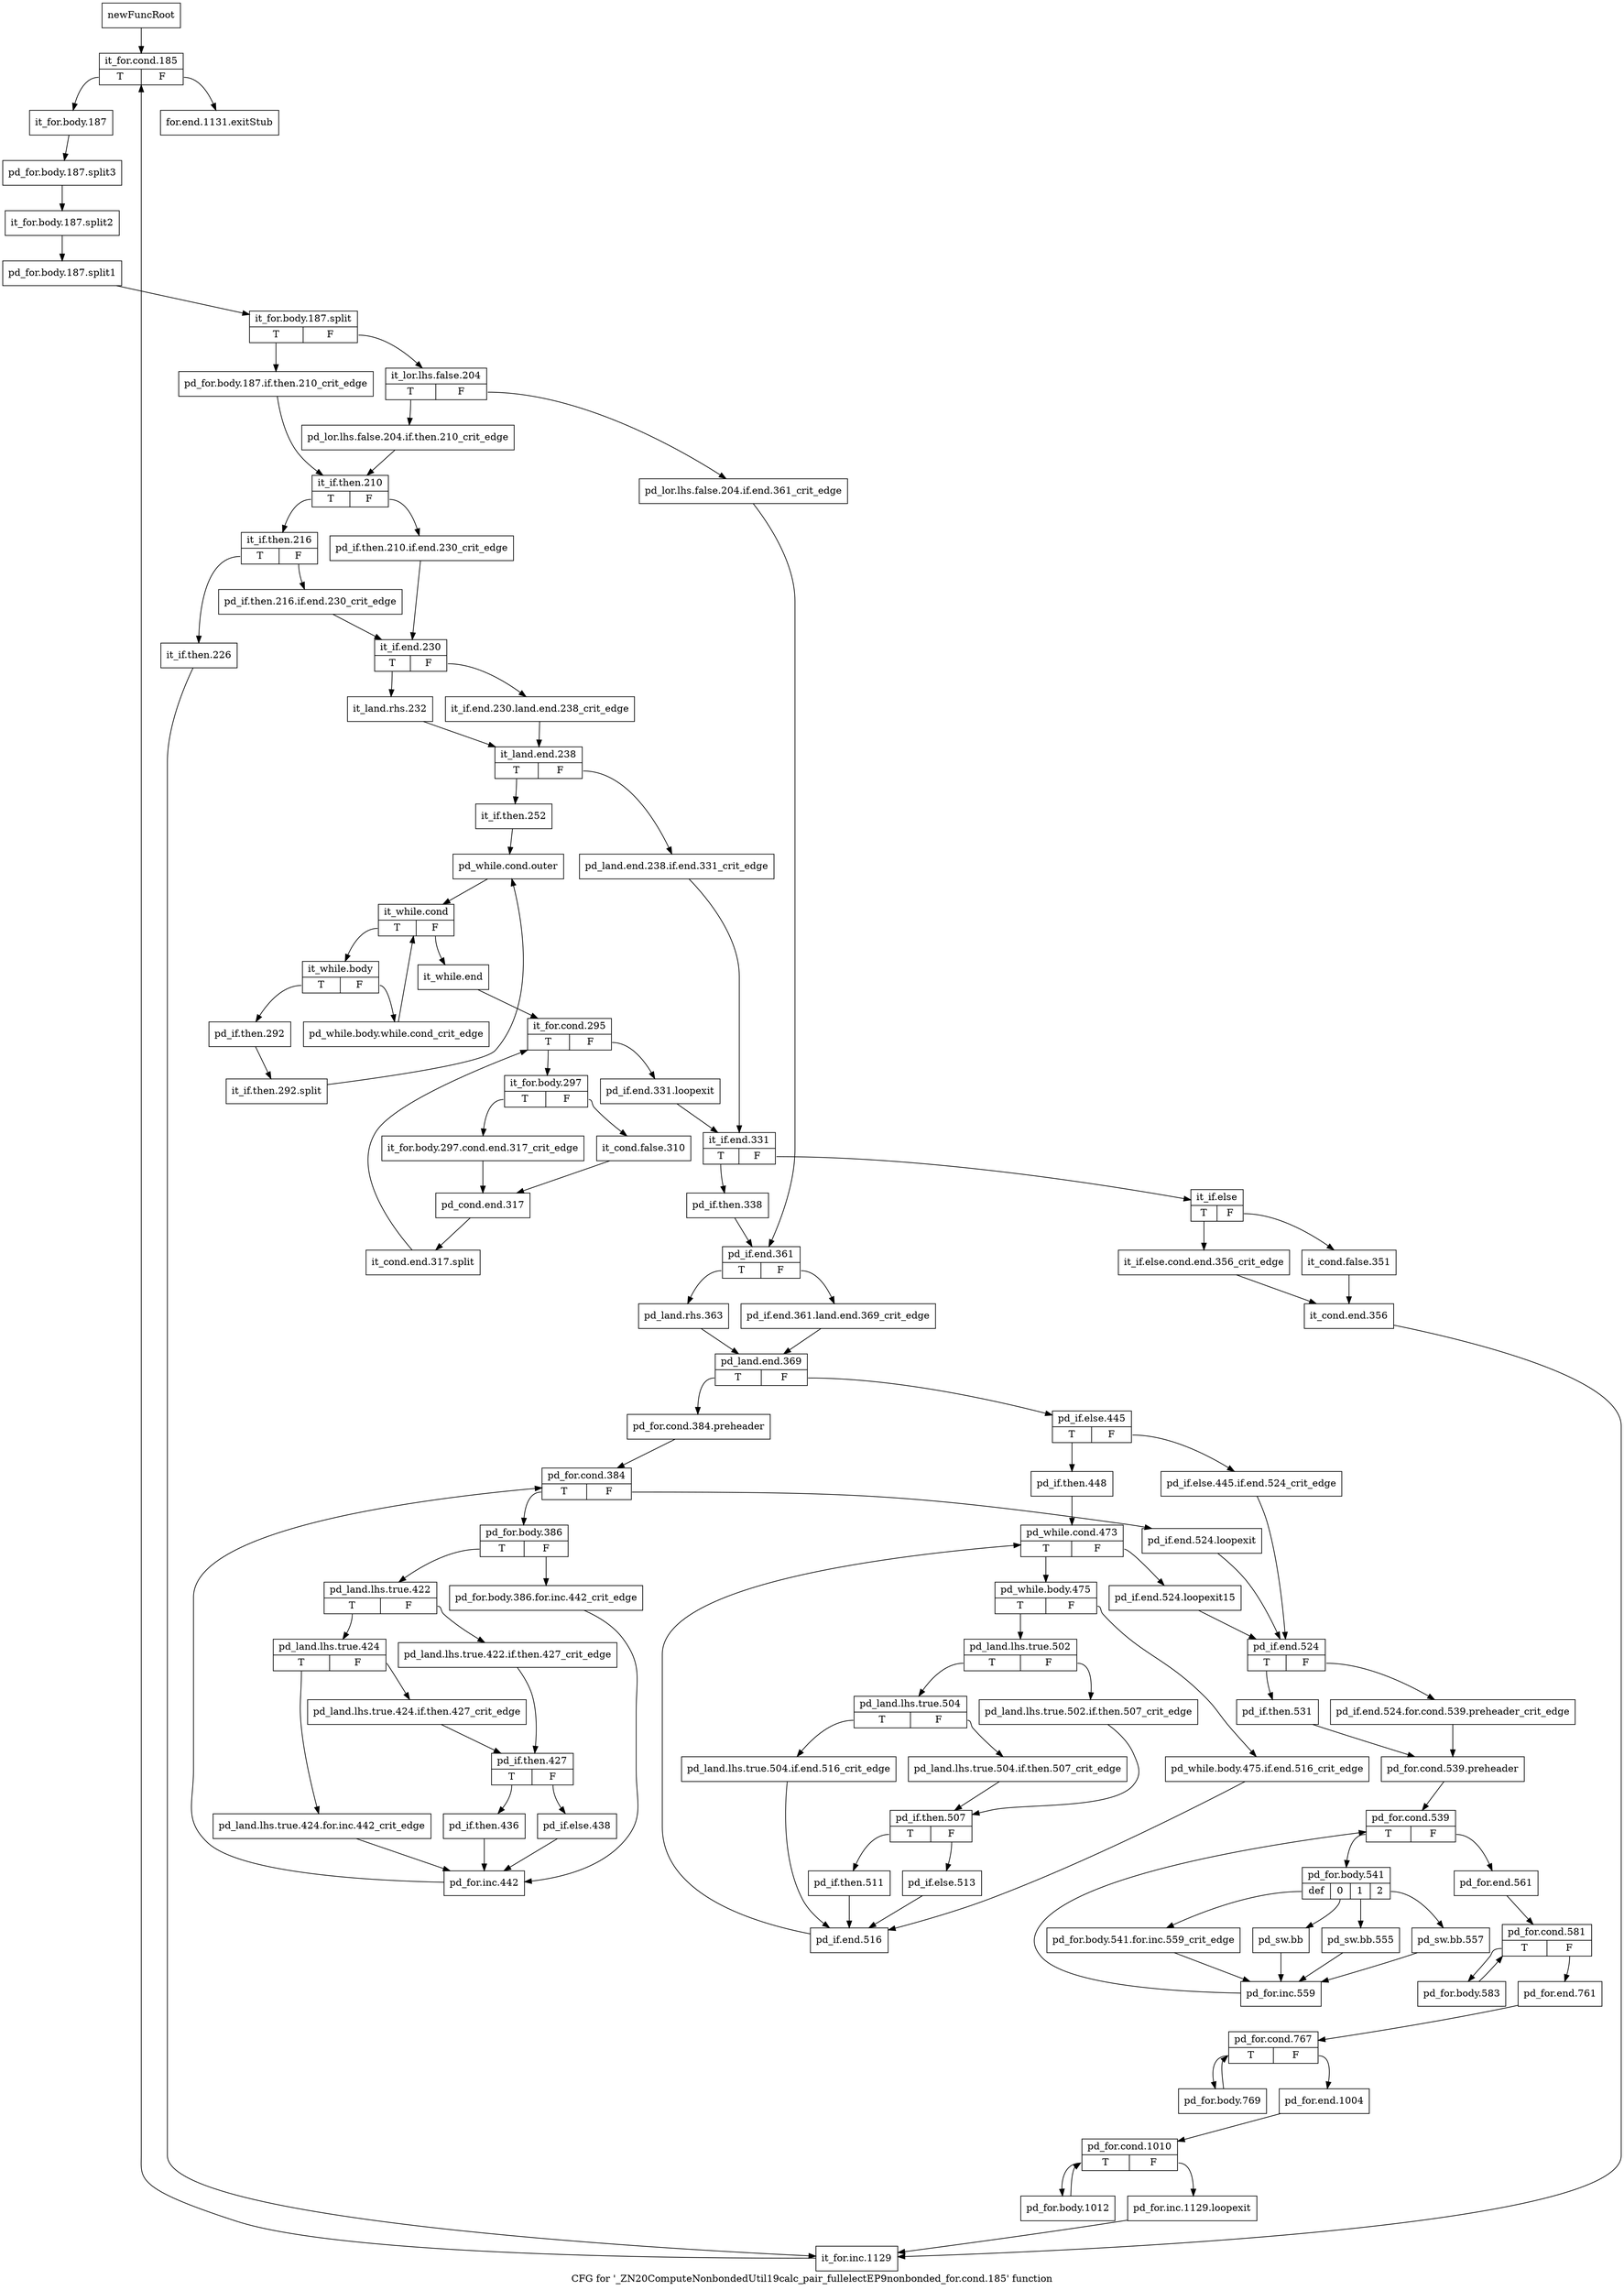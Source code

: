 digraph "CFG for '_ZN20ComputeNonbondedUtil19calc_pair_fullelectEP9nonbonded_for.cond.185' function" {
	label="CFG for '_ZN20ComputeNonbondedUtil19calc_pair_fullelectEP9nonbonded_for.cond.185' function";

	Node0x2322390 [shape=record,label="{newFuncRoot}"];
	Node0x2322390 -> Node0x2322430;
	Node0x23223e0 [shape=record,label="{for.end.1131.exitStub}"];
	Node0x2322430 [shape=record,label="{it_for.cond.185|{<s0>T|<s1>F}}"];
	Node0x2322430:s0 -> Node0x2322480;
	Node0x2322430:s1 -> Node0x23223e0;
	Node0x2322480 [shape=record,label="{it_for.body.187}"];
	Node0x2322480 -> Node0x26341c0;
	Node0x26341c0 [shape=record,label="{pd_for.body.187.split3}"];
	Node0x26341c0 -> Node0x2a85c90;
	Node0x2a85c90 [shape=record,label="{it_for.body.187.split2}"];
	Node0x2a85c90 -> Node0x2abc590;
	Node0x2abc590 [shape=record,label="{pd_for.body.187.split1}"];
	Node0x2abc590 -> Node0x2a932b0;
	Node0x2a932b0 [shape=record,label="{it_for.body.187.split|{<s0>T|<s1>F}}"];
	Node0x2a932b0:s0 -> Node0x23225c0;
	Node0x2a932b0:s1 -> Node0x23224d0;
	Node0x23224d0 [shape=record,label="{it_lor.lhs.false.204|{<s0>T|<s1>F}}"];
	Node0x23224d0:s0 -> Node0x2322570;
	Node0x23224d0:s1 -> Node0x2322520;
	Node0x2322520 [shape=record,label="{pd_lor.lhs.false.204.if.end.361_crit_edge}"];
	Node0x2322520 -> Node0x2322ca0;
	Node0x2322570 [shape=record,label="{pd_lor.lhs.false.204.if.then.210_crit_edge}"];
	Node0x2322570 -> Node0x2322610;
	Node0x23225c0 [shape=record,label="{pd_for.body.187.if.then.210_crit_edge}"];
	Node0x23225c0 -> Node0x2322610;
	Node0x2322610 [shape=record,label="{it_if.then.210|{<s0>T|<s1>F}}"];
	Node0x2322610:s0 -> Node0x23226b0;
	Node0x2322610:s1 -> Node0x2322660;
	Node0x2322660 [shape=record,label="{pd_if.then.210.if.end.230_crit_edge}"];
	Node0x2322660 -> Node0x2322750;
	Node0x23226b0 [shape=record,label="{it_if.then.216|{<s0>T|<s1>F}}"];
	Node0x23226b0:s0 -> Node0x2324000;
	Node0x23226b0:s1 -> Node0x2322700;
	Node0x2322700 [shape=record,label="{pd_if.then.216.if.end.230_crit_edge}"];
	Node0x2322700 -> Node0x2322750;
	Node0x2322750 [shape=record,label="{it_if.end.230|{<s0>T|<s1>F}}"];
	Node0x2322750:s0 -> Node0x23227f0;
	Node0x2322750:s1 -> Node0x23227a0;
	Node0x23227a0 [shape=record,label="{it_if.end.230.land.end.238_crit_edge}"];
	Node0x23227a0 -> Node0x2322840;
	Node0x23227f0 [shape=record,label="{it_land.rhs.232}"];
	Node0x23227f0 -> Node0x2322840;
	Node0x2322840 [shape=record,label="{it_land.end.238|{<s0>T|<s1>F}}"];
	Node0x2322840:s0 -> Node0x23228e0;
	Node0x2322840:s1 -> Node0x2322890;
	Node0x2322890 [shape=record,label="{pd_land.end.238.if.end.331_crit_edge}"];
	Node0x2322890 -> Node0x2322ac0;
	Node0x23228e0 [shape=record,label="{it_if.then.252}"];
	Node0x23228e0 -> Node0x2322930;
	Node0x2322930 [shape=record,label="{pd_while.cond.outer}"];
	Node0x2322930 -> Node0x2322980;
	Node0x2322980 [shape=record,label="{it_while.cond|{<s0>T|<s1>F}}"];
	Node0x2322980:s0 -> Node0x2323f10;
	Node0x2322980:s1 -> Node0x23229d0;
	Node0x23229d0 [shape=record,label="{it_while.end}"];
	Node0x23229d0 -> Node0x2322a20;
	Node0x2322a20 [shape=record,label="{it_for.cond.295|{<s0>T|<s1>F}}"];
	Node0x2322a20:s0 -> Node0x2323dd0;
	Node0x2322a20:s1 -> Node0x2322a70;
	Node0x2322a70 [shape=record,label="{pd_if.end.331.loopexit}"];
	Node0x2322a70 -> Node0x2322ac0;
	Node0x2322ac0 [shape=record,label="{it_if.end.331|{<s0>T|<s1>F}}"];
	Node0x2322ac0:s0 -> Node0x2322c50;
	Node0x2322ac0:s1 -> Node0x2322b10;
	Node0x2322b10 [shape=record,label="{it_if.else|{<s0>T|<s1>F}}"];
	Node0x2322b10:s0 -> Node0x2322bb0;
	Node0x2322b10:s1 -> Node0x2322b60;
	Node0x2322b60 [shape=record,label="{it_cond.false.351}"];
	Node0x2322b60 -> Node0x2322c00;
	Node0x2322bb0 [shape=record,label="{it_if.else.cond.end.356_crit_edge}"];
	Node0x2322bb0 -> Node0x2322c00;
	Node0x2322c00 [shape=record,label="{it_cond.end.356}"];
	Node0x2322c00 -> Node0x2324050;
	Node0x2322c50 [shape=record,label="{pd_if.then.338}"];
	Node0x2322c50 -> Node0x2322ca0;
	Node0x2322ca0 [shape=record,label="{pd_if.end.361|{<s0>T|<s1>F}}"];
	Node0x2322ca0:s0 -> Node0x2322d40;
	Node0x2322ca0:s1 -> Node0x2322cf0;
	Node0x2322cf0 [shape=record,label="{pd_if.end.361.land.end.369_crit_edge}"];
	Node0x2322cf0 -> Node0x2322d90;
	Node0x2322d40 [shape=record,label="{pd_land.rhs.363}"];
	Node0x2322d40 -> Node0x2322d90;
	Node0x2322d90 [shape=record,label="{pd_land.end.369|{<s0>T|<s1>F}}"];
	Node0x2322d90:s0 -> Node0x23232e0;
	Node0x2322d90:s1 -> Node0x2322de0;
	Node0x2322de0 [shape=record,label="{pd_if.else.445|{<s0>T|<s1>F}}"];
	Node0x2322de0:s0 -> Node0x2322e80;
	Node0x2322de0:s1 -> Node0x2322e30;
	Node0x2322e30 [shape=record,label="{pd_if.else.445.if.end.524_crit_edge}"];
	Node0x2322e30 -> Node0x23233d0;
	Node0x2322e80 [shape=record,label="{pd_if.then.448}"];
	Node0x2322e80 -> Node0x2322ed0;
	Node0x2322ed0 [shape=record,label="{pd_while.cond.473|{<s0>T|<s1>F}}"];
	Node0x2322ed0:s0 -> Node0x2322f70;
	Node0x2322ed0:s1 -> Node0x2322f20;
	Node0x2322f20 [shape=record,label="{pd_if.end.524.loopexit15}"];
	Node0x2322f20 -> Node0x23233d0;
	Node0x2322f70 [shape=record,label="{pd_while.body.475|{<s0>T|<s1>F}}"];
	Node0x2322f70:s0 -> Node0x2323010;
	Node0x2322f70:s1 -> Node0x2322fc0;
	Node0x2322fc0 [shape=record,label="{pd_while.body.475.if.end.516_crit_edge}"];
	Node0x2322fc0 -> Node0x2323290;
	Node0x2323010 [shape=record,label="{pd_land.lhs.true.502|{<s0>T|<s1>F}}"];
	Node0x2323010:s0 -> Node0x23230b0;
	Node0x2323010:s1 -> Node0x2323060;
	Node0x2323060 [shape=record,label="{pd_land.lhs.true.502.if.then.507_crit_edge}"];
	Node0x2323060 -> Node0x2323150;
	Node0x23230b0 [shape=record,label="{pd_land.lhs.true.504|{<s0>T|<s1>F}}"];
	Node0x23230b0:s0 -> Node0x2323240;
	Node0x23230b0:s1 -> Node0x2323100;
	Node0x2323100 [shape=record,label="{pd_land.lhs.true.504.if.then.507_crit_edge}"];
	Node0x2323100 -> Node0x2323150;
	Node0x2323150 [shape=record,label="{pd_if.then.507|{<s0>T|<s1>F}}"];
	Node0x2323150:s0 -> Node0x23231f0;
	Node0x2323150:s1 -> Node0x23231a0;
	Node0x23231a0 [shape=record,label="{pd_if.else.513}"];
	Node0x23231a0 -> Node0x2323290;
	Node0x23231f0 [shape=record,label="{pd_if.then.511}"];
	Node0x23231f0 -> Node0x2323290;
	Node0x2323240 [shape=record,label="{pd_land.lhs.true.504.if.end.516_crit_edge}"];
	Node0x2323240 -> Node0x2323290;
	Node0x2323290 [shape=record,label="{pd_if.end.516}"];
	Node0x2323290 -> Node0x2322ed0;
	Node0x23232e0 [shape=record,label="{pd_for.cond.384.preheader}"];
	Node0x23232e0 -> Node0x2323330;
	Node0x2323330 [shape=record,label="{pd_for.cond.384|{<s0>T|<s1>F}}"];
	Node0x2323330:s0 -> Node0x2323a60;
	Node0x2323330:s1 -> Node0x2323380;
	Node0x2323380 [shape=record,label="{pd_if.end.524.loopexit}"];
	Node0x2323380 -> Node0x23233d0;
	Node0x23233d0 [shape=record,label="{pd_if.end.524|{<s0>T|<s1>F}}"];
	Node0x23233d0:s0 -> Node0x2323470;
	Node0x23233d0:s1 -> Node0x2323420;
	Node0x2323420 [shape=record,label="{pd_if.end.524.for.cond.539.preheader_crit_edge}"];
	Node0x2323420 -> Node0x23234c0;
	Node0x2323470 [shape=record,label="{pd_if.then.531}"];
	Node0x2323470 -> Node0x23234c0;
	Node0x23234c0 [shape=record,label="{pd_for.cond.539.preheader}"];
	Node0x23234c0 -> Node0x2323510;
	Node0x2323510 [shape=record,label="{pd_for.cond.539|{<s0>T|<s1>F}}"];
	Node0x2323510:s0 -> Node0x2323880;
	Node0x2323510:s1 -> Node0x2323560;
	Node0x2323560 [shape=record,label="{pd_for.end.561}"];
	Node0x2323560 -> Node0x23235b0;
	Node0x23235b0 [shape=record,label="{pd_for.cond.581|{<s0>T|<s1>F}}"];
	Node0x23235b0:s0 -> Node0x2323830;
	Node0x23235b0:s1 -> Node0x2323600;
	Node0x2323600 [shape=record,label="{pd_for.end.761}"];
	Node0x2323600 -> Node0x2323650;
	Node0x2323650 [shape=record,label="{pd_for.cond.767|{<s0>T|<s1>F}}"];
	Node0x2323650:s0 -> Node0x23237e0;
	Node0x2323650:s1 -> Node0x23236a0;
	Node0x23236a0 [shape=record,label="{pd_for.end.1004}"];
	Node0x23236a0 -> Node0x23236f0;
	Node0x23236f0 [shape=record,label="{pd_for.cond.1010|{<s0>T|<s1>F}}"];
	Node0x23236f0:s0 -> Node0x2323790;
	Node0x23236f0:s1 -> Node0x2323740;
	Node0x2323740 [shape=record,label="{pd_for.inc.1129.loopexit}"];
	Node0x2323740 -> Node0x2324050;
	Node0x2323790 [shape=record,label="{pd_for.body.1012}"];
	Node0x2323790 -> Node0x23236f0;
	Node0x23237e0 [shape=record,label="{pd_for.body.769}"];
	Node0x23237e0 -> Node0x2323650;
	Node0x2323830 [shape=record,label="{pd_for.body.583}"];
	Node0x2323830 -> Node0x23235b0;
	Node0x2323880 [shape=record,label="{pd_for.body.541|{<s0>def|<s1>0|<s2>1|<s3>2}}"];
	Node0x2323880:s0 -> Node0x23239c0;
	Node0x2323880:s1 -> Node0x2323970;
	Node0x2323880:s2 -> Node0x2323920;
	Node0x2323880:s3 -> Node0x23238d0;
	Node0x23238d0 [shape=record,label="{pd_sw.bb.557}"];
	Node0x23238d0 -> Node0x2323a10;
	Node0x2323920 [shape=record,label="{pd_sw.bb.555}"];
	Node0x2323920 -> Node0x2323a10;
	Node0x2323970 [shape=record,label="{pd_sw.bb}"];
	Node0x2323970 -> Node0x2323a10;
	Node0x23239c0 [shape=record,label="{pd_for.body.541.for.inc.559_crit_edge}"];
	Node0x23239c0 -> Node0x2323a10;
	Node0x2323a10 [shape=record,label="{pd_for.inc.559}"];
	Node0x2323a10 -> Node0x2323510;
	Node0x2323a60 [shape=record,label="{pd_for.body.386|{<s0>T|<s1>F}}"];
	Node0x2323a60:s0 -> Node0x2323b00;
	Node0x2323a60:s1 -> Node0x2323ab0;
	Node0x2323ab0 [shape=record,label="{pd_for.body.386.for.inc.442_crit_edge}"];
	Node0x2323ab0 -> Node0x2323d80;
	Node0x2323b00 [shape=record,label="{pd_land.lhs.true.422|{<s0>T|<s1>F}}"];
	Node0x2323b00:s0 -> Node0x2323ba0;
	Node0x2323b00:s1 -> Node0x2323b50;
	Node0x2323b50 [shape=record,label="{pd_land.lhs.true.422.if.then.427_crit_edge}"];
	Node0x2323b50 -> Node0x2323c40;
	Node0x2323ba0 [shape=record,label="{pd_land.lhs.true.424|{<s0>T|<s1>F}}"];
	Node0x2323ba0:s0 -> Node0x2323d30;
	Node0x2323ba0:s1 -> Node0x2323bf0;
	Node0x2323bf0 [shape=record,label="{pd_land.lhs.true.424.if.then.427_crit_edge}"];
	Node0x2323bf0 -> Node0x2323c40;
	Node0x2323c40 [shape=record,label="{pd_if.then.427|{<s0>T|<s1>F}}"];
	Node0x2323c40:s0 -> Node0x2323ce0;
	Node0x2323c40:s1 -> Node0x2323c90;
	Node0x2323c90 [shape=record,label="{pd_if.else.438}"];
	Node0x2323c90 -> Node0x2323d80;
	Node0x2323ce0 [shape=record,label="{pd_if.then.436}"];
	Node0x2323ce0 -> Node0x2323d80;
	Node0x2323d30 [shape=record,label="{pd_land.lhs.true.424.for.inc.442_crit_edge}"];
	Node0x2323d30 -> Node0x2323d80;
	Node0x2323d80 [shape=record,label="{pd_for.inc.442}"];
	Node0x2323d80 -> Node0x2323330;
	Node0x2323dd0 [shape=record,label="{it_for.body.297|{<s0>T|<s1>F}}"];
	Node0x2323dd0:s0 -> Node0x2323e70;
	Node0x2323dd0:s1 -> Node0x2323e20;
	Node0x2323e20 [shape=record,label="{it_cond.false.310}"];
	Node0x2323e20 -> Node0x2323ec0;
	Node0x2323e70 [shape=record,label="{it_for.body.297.cond.end.317_crit_edge}"];
	Node0x2323e70 -> Node0x2323ec0;
	Node0x2323ec0 [shape=record,label="{pd_cond.end.317}"];
	Node0x2323ec0 -> Node0x26345c0;
	Node0x26345c0 [shape=record,label="{it_cond.end.317.split}"];
	Node0x26345c0 -> Node0x2322a20;
	Node0x2323f10 [shape=record,label="{it_while.body|{<s0>T|<s1>F}}"];
	Node0x2323f10:s0 -> Node0x2323fb0;
	Node0x2323f10:s1 -> Node0x2323f60;
	Node0x2323f60 [shape=record,label="{pd_while.body.while.cond_crit_edge}"];
	Node0x2323f60 -> Node0x2322980;
	Node0x2323fb0 [shape=record,label="{pd_if.then.292}"];
	Node0x2323fb0 -> Node0x26347f0;
	Node0x26347f0 [shape=record,label="{it_if.then.292.split}"];
	Node0x26347f0 -> Node0x2322930;
	Node0x2324000 [shape=record,label="{it_if.then.226}"];
	Node0x2324000 -> Node0x2324050;
	Node0x2324050 [shape=record,label="{it_for.inc.1129}"];
	Node0x2324050 -> Node0x2322430;
}
